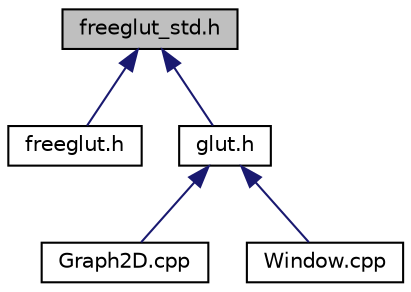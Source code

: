 digraph "freeglut_std.h"
{
  edge [fontname="Helvetica",fontsize="10",labelfontname="Helvetica",labelfontsize="10"];
  node [fontname="Helvetica",fontsize="10",shape=record];
  Node1 [label="freeglut_std.h",height=0.2,width=0.4,color="black", fillcolor="grey75", style="filled", fontcolor="black"];
  Node1 -> Node2 [dir="back",color="midnightblue",fontsize="10",style="solid"];
  Node2 [label="freeglut.h",height=0.2,width=0.4,color="black", fillcolor="white", style="filled",URL="$freeglut_8h.html"];
  Node1 -> Node3 [dir="back",color="midnightblue",fontsize="10",style="solid"];
  Node3 [label="glut.h",height=0.2,width=0.4,color="black", fillcolor="white", style="filled",URL="$glut_8h.html"];
  Node3 -> Node4 [dir="back",color="midnightblue",fontsize="10",style="solid"];
  Node4 [label="Graph2D.cpp",height=0.2,width=0.4,color="black", fillcolor="white", style="filled",URL="$_graph2_d_8cpp.html"];
  Node3 -> Node5 [dir="back",color="midnightblue",fontsize="10",style="solid"];
  Node5 [label="Window.cpp",height=0.2,width=0.4,color="black", fillcolor="white", style="filled",URL="$_window_8cpp.html"];
}
